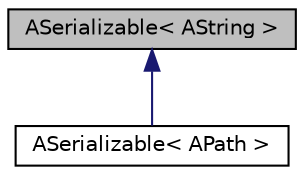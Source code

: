 digraph "ASerializable&lt; AString &gt;"
{
 // LATEX_PDF_SIZE
  edge [fontname="Helvetica",fontsize="10",labelfontname="Helvetica",labelfontsize="10"];
  node [fontname="Helvetica",fontsize="10",shape=record];
  Node1 [label="ASerializable\< AString \>",height=0.2,width=0.4,color="black", fillcolor="grey75", style="filled", fontcolor="black",tooltip=" "];
  Node1 -> Node2 [dir="back",color="midnightblue",fontsize="10",style="solid",fontname="Helvetica"];
  Node2 [label="ASerializable\< APath \>",height=0.2,width=0.4,color="black", fillcolor="white", style="filled",URL="$structASerializable_3_01APath_01_4.html",tooltip=" "];
}

